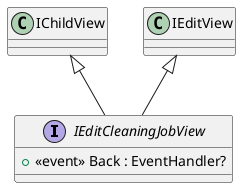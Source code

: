 @startuml
interface IEditCleaningJobView {
    +  <<event>> Back : EventHandler? 
}
IChildView <|-- IEditCleaningJobView
IEditView <|-- IEditCleaningJobView
@enduml
